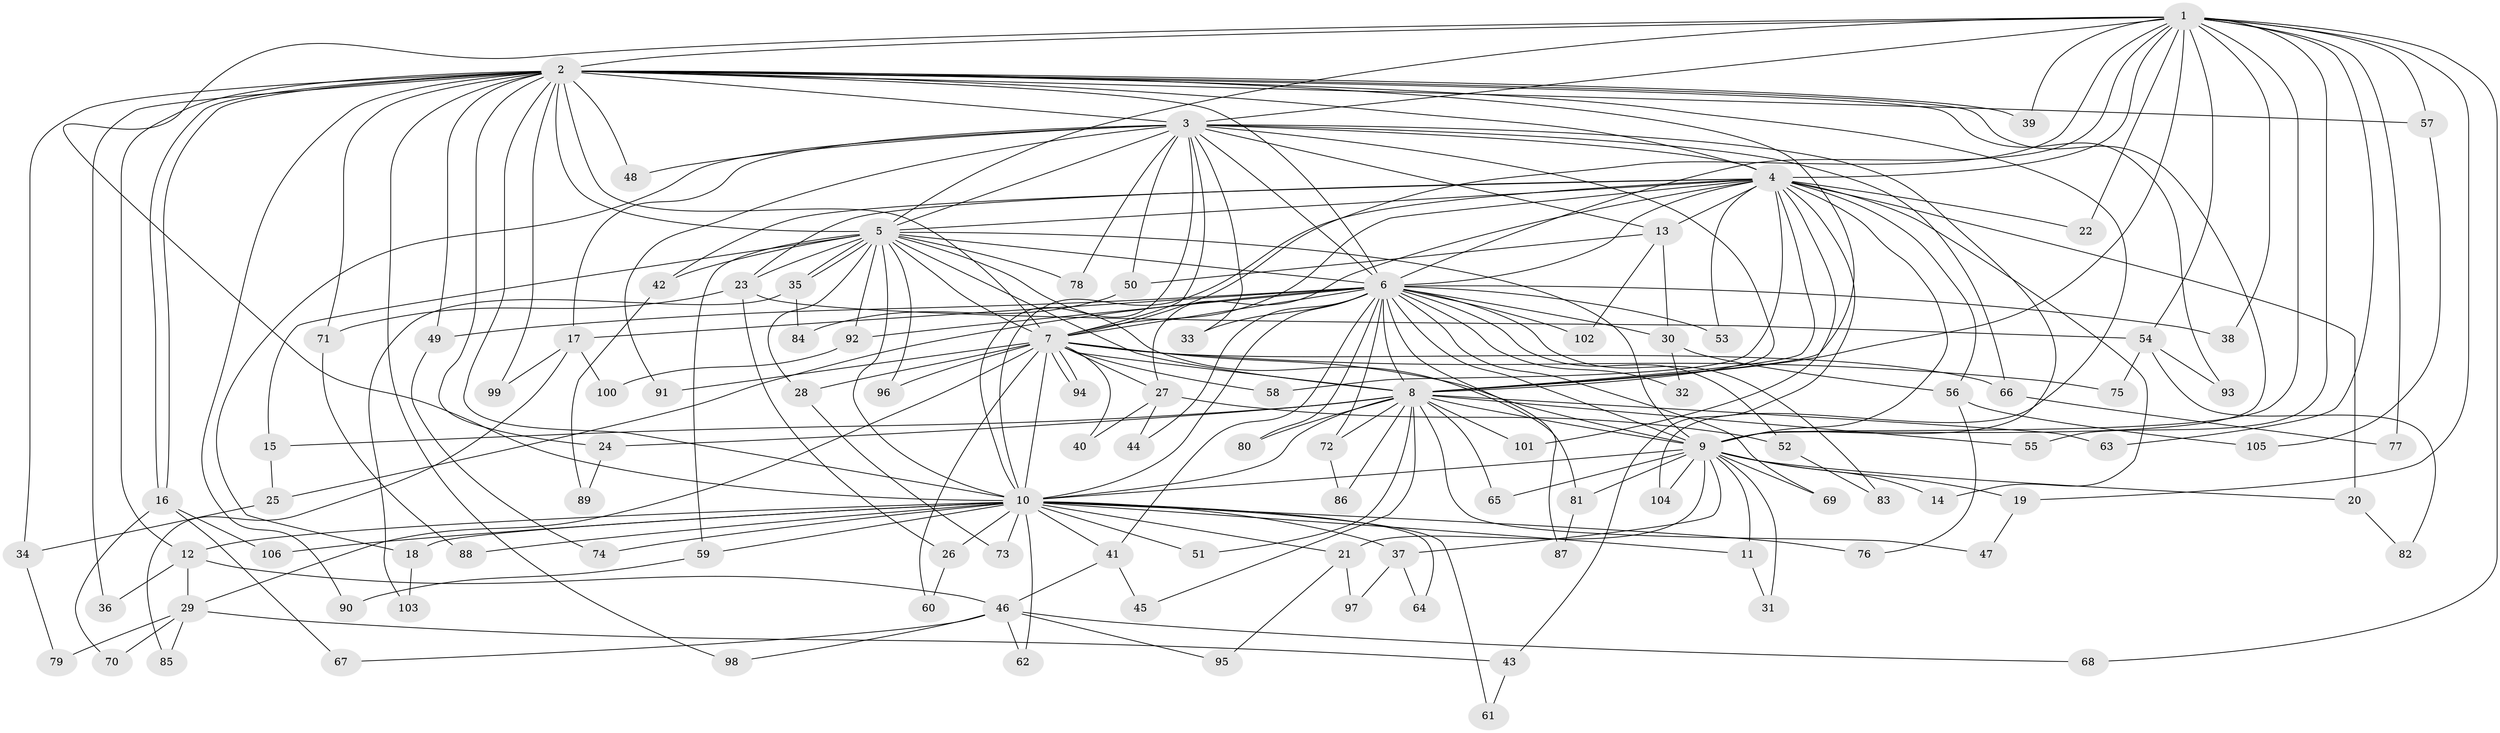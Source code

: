// coarse degree distribution, {15: 0.023809523809523808, 2: 0.6666666666666666, 1: 0.19047619047619047, 3: 0.023809523809523808, 14: 0.023809523809523808, 6: 0.023809523809523808, 26: 0.023809523809523808, 18: 0.023809523809523808}
// Generated by graph-tools (version 1.1) at 2025/49/03/04/25 21:49:32]
// undirected, 106 vertices, 237 edges
graph export_dot {
graph [start="1"]
  node [color=gray90,style=filled];
  1;
  2;
  3;
  4;
  5;
  6;
  7;
  8;
  9;
  10;
  11;
  12;
  13;
  14;
  15;
  16;
  17;
  18;
  19;
  20;
  21;
  22;
  23;
  24;
  25;
  26;
  27;
  28;
  29;
  30;
  31;
  32;
  33;
  34;
  35;
  36;
  37;
  38;
  39;
  40;
  41;
  42;
  43;
  44;
  45;
  46;
  47;
  48;
  49;
  50;
  51;
  52;
  53;
  54;
  55;
  56;
  57;
  58;
  59;
  60;
  61;
  62;
  63;
  64;
  65;
  66;
  67;
  68;
  69;
  70;
  71;
  72;
  73;
  74;
  75;
  76;
  77;
  78;
  79;
  80;
  81;
  82;
  83;
  84;
  85;
  86;
  87;
  88;
  89;
  90;
  91;
  92;
  93;
  94;
  95;
  96;
  97;
  98;
  99;
  100;
  101;
  102;
  103;
  104;
  105;
  106;
  1 -- 2;
  1 -- 3;
  1 -- 4;
  1 -- 5;
  1 -- 6;
  1 -- 7;
  1 -- 8;
  1 -- 9;
  1 -- 10;
  1 -- 19;
  1 -- 22;
  1 -- 38;
  1 -- 39;
  1 -- 54;
  1 -- 55;
  1 -- 57;
  1 -- 63;
  1 -- 68;
  1 -- 77;
  2 -- 3;
  2 -- 4;
  2 -- 5;
  2 -- 6;
  2 -- 7;
  2 -- 8;
  2 -- 9;
  2 -- 10;
  2 -- 12;
  2 -- 16;
  2 -- 16;
  2 -- 24;
  2 -- 34;
  2 -- 36;
  2 -- 39;
  2 -- 48;
  2 -- 49;
  2 -- 57;
  2 -- 71;
  2 -- 90;
  2 -- 93;
  2 -- 98;
  2 -- 99;
  2 -- 104;
  3 -- 4;
  3 -- 5;
  3 -- 6;
  3 -- 7;
  3 -- 8;
  3 -- 9;
  3 -- 10;
  3 -- 13;
  3 -- 17;
  3 -- 18;
  3 -- 33;
  3 -- 48;
  3 -- 50;
  3 -- 66;
  3 -- 78;
  3 -- 91;
  4 -- 5;
  4 -- 6;
  4 -- 7;
  4 -- 8;
  4 -- 9;
  4 -- 10;
  4 -- 13;
  4 -- 14;
  4 -- 20;
  4 -- 22;
  4 -- 23;
  4 -- 27;
  4 -- 42;
  4 -- 43;
  4 -- 53;
  4 -- 56;
  4 -- 58;
  4 -- 101;
  5 -- 6;
  5 -- 7;
  5 -- 8;
  5 -- 9;
  5 -- 10;
  5 -- 15;
  5 -- 23;
  5 -- 28;
  5 -- 35;
  5 -- 35;
  5 -- 42;
  5 -- 59;
  5 -- 78;
  5 -- 81;
  5 -- 92;
  5 -- 96;
  6 -- 7;
  6 -- 8;
  6 -- 9;
  6 -- 10;
  6 -- 17;
  6 -- 25;
  6 -- 30;
  6 -- 32;
  6 -- 33;
  6 -- 38;
  6 -- 41;
  6 -- 44;
  6 -- 49;
  6 -- 52;
  6 -- 53;
  6 -- 69;
  6 -- 72;
  6 -- 80;
  6 -- 83;
  6 -- 87;
  6 -- 92;
  6 -- 102;
  7 -- 8;
  7 -- 9;
  7 -- 10;
  7 -- 27;
  7 -- 28;
  7 -- 29;
  7 -- 40;
  7 -- 58;
  7 -- 60;
  7 -- 66;
  7 -- 75;
  7 -- 91;
  7 -- 94;
  7 -- 94;
  7 -- 96;
  8 -- 9;
  8 -- 10;
  8 -- 15;
  8 -- 24;
  8 -- 45;
  8 -- 47;
  8 -- 51;
  8 -- 55;
  8 -- 63;
  8 -- 65;
  8 -- 72;
  8 -- 80;
  8 -- 86;
  8 -- 101;
  9 -- 10;
  9 -- 11;
  9 -- 14;
  9 -- 19;
  9 -- 20;
  9 -- 21;
  9 -- 31;
  9 -- 37;
  9 -- 65;
  9 -- 69;
  9 -- 81;
  9 -- 104;
  10 -- 11;
  10 -- 12;
  10 -- 18;
  10 -- 21;
  10 -- 26;
  10 -- 37;
  10 -- 41;
  10 -- 51;
  10 -- 59;
  10 -- 61;
  10 -- 62;
  10 -- 64;
  10 -- 73;
  10 -- 74;
  10 -- 76;
  10 -- 88;
  10 -- 106;
  11 -- 31;
  12 -- 29;
  12 -- 36;
  12 -- 46;
  13 -- 30;
  13 -- 50;
  13 -- 102;
  15 -- 25;
  16 -- 67;
  16 -- 70;
  16 -- 106;
  17 -- 85;
  17 -- 99;
  17 -- 100;
  18 -- 103;
  19 -- 47;
  20 -- 82;
  21 -- 95;
  21 -- 97;
  23 -- 26;
  23 -- 54;
  23 -- 71;
  24 -- 89;
  25 -- 34;
  26 -- 60;
  27 -- 40;
  27 -- 44;
  27 -- 52;
  28 -- 73;
  29 -- 43;
  29 -- 70;
  29 -- 79;
  29 -- 85;
  30 -- 32;
  30 -- 56;
  34 -- 79;
  35 -- 84;
  35 -- 103;
  37 -- 64;
  37 -- 97;
  41 -- 45;
  41 -- 46;
  42 -- 89;
  43 -- 61;
  46 -- 62;
  46 -- 67;
  46 -- 68;
  46 -- 95;
  46 -- 98;
  49 -- 74;
  50 -- 84;
  52 -- 83;
  54 -- 75;
  54 -- 82;
  54 -- 93;
  56 -- 76;
  56 -- 105;
  57 -- 105;
  59 -- 90;
  66 -- 77;
  71 -- 88;
  72 -- 86;
  81 -- 87;
  92 -- 100;
}
